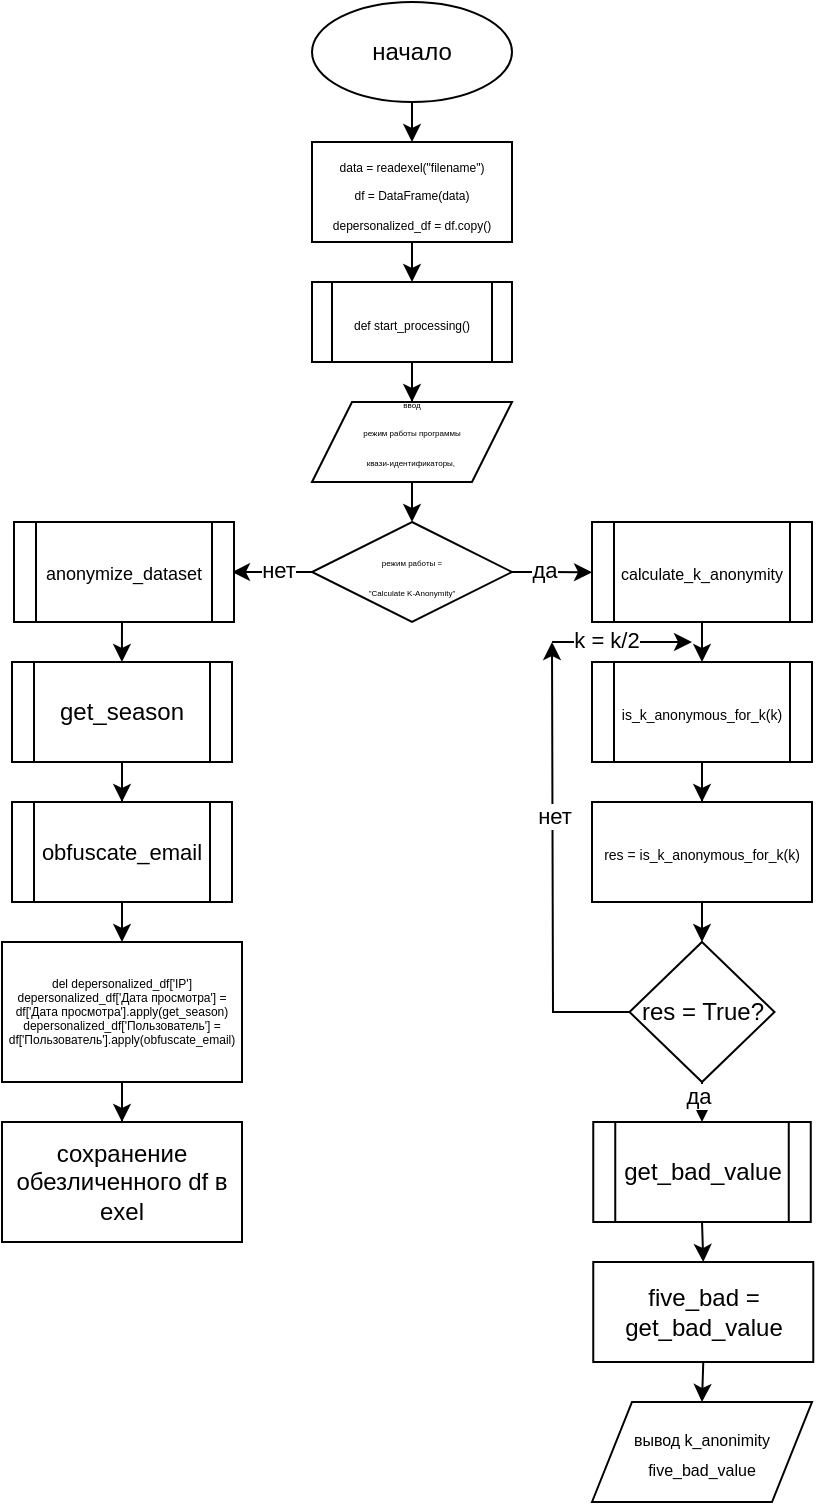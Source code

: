 <mxfile version="22.0.6" type="device">
  <diagram id="C5RBs43oDa-KdzZeNtuy" name="Page-1">
    <mxGraphModel dx="1042" dy="587" grid="1" gridSize="10" guides="1" tooltips="1" connect="1" arrows="1" fold="1" page="1" pageScale="1" pageWidth="827" pageHeight="1169" math="0" shadow="0">
      <root>
        <mxCell id="WIyWlLk6GJQsqaUBKTNV-0" />
        <mxCell id="WIyWlLk6GJQsqaUBKTNV-1" parent="WIyWlLk6GJQsqaUBKTNV-0" />
        <mxCell id="qRvvch7rWBQE1HqDb9X6-6" value="" style="edgeStyle=orthogonalEdgeStyle;rounded=0;orthogonalLoop=1;jettySize=auto;html=1;" parent="WIyWlLk6GJQsqaUBKTNV-1" source="qRvvch7rWBQE1HqDb9X6-0" edge="1">
          <mxGeometry relative="1" as="geometry">
            <mxPoint x="430" y="130" as="targetPoint" />
          </mxGeometry>
        </mxCell>
        <mxCell id="qRvvch7rWBQE1HqDb9X6-0" value="начало" style="ellipse;whiteSpace=wrap;html=1;" parent="WIyWlLk6GJQsqaUBKTNV-1" vertex="1">
          <mxGeometry x="380" y="60" width="100" height="50" as="geometry" />
        </mxCell>
        <mxCell id="qRvvch7rWBQE1HqDb9X6-8" value="&lt;span style=&quot;font-size: 6px;&quot;&gt;data = readexel(&quot;filename&quot;)&lt;br&gt;df = DataFrame(data)&lt;br&gt;depersonalized_df = df.copy()&lt;br&gt;&lt;/span&gt;" style="whiteSpace=wrap;html=1;" parent="WIyWlLk6GJQsqaUBKTNV-1" vertex="1">
          <mxGeometry x="380" y="130" width="100" height="50" as="geometry" />
        </mxCell>
        <mxCell id="qRvvch7rWBQE1HqDb9X6-18" style="edgeStyle=orthogonalEdgeStyle;rounded=0;orthogonalLoop=1;jettySize=auto;html=1;" parent="WIyWlLk6GJQsqaUBKTNV-1" edge="1">
          <mxGeometry relative="1" as="geometry">
            <mxPoint x="430" y="200" as="targetPoint" />
            <mxPoint x="430" y="180" as="sourcePoint" />
          </mxGeometry>
        </mxCell>
        <mxCell id="qRvvch7rWBQE1HqDb9X6-12" value="&lt;font style=&quot;&quot;&gt;&lt;font style=&quot;font-size: 4px;&quot;&gt;ввод&lt;/font&gt;&lt;br&gt;&lt;/font&gt;&lt;font style=&quot;font-size: 4px;&quot;&gt;&lt;font style=&quot;font-size: 4px;&quot;&gt;режим работы программы&lt;br&gt;квази-идентификаторы,&amp;nbsp;&lt;br&gt;&lt;/font&gt;&lt;br&gt;&lt;/font&gt;" style="text;html=1;strokeColor=none;fillColor=none;align=center;verticalAlign=middle;whiteSpace=wrap;rounded=0;" parent="WIyWlLk6GJQsqaUBKTNV-1" vertex="1">
          <mxGeometry x="400" y="267.5" width="60" height="25" as="geometry" />
        </mxCell>
        <mxCell id="qRvvch7rWBQE1HqDb9X6-21" style="edgeStyle=orthogonalEdgeStyle;rounded=0;orthogonalLoop=1;jettySize=auto;html=1;exitX=0.5;exitY=1;exitDx=0;exitDy=0;" parent="WIyWlLk6GJQsqaUBKTNV-1" source="qRvvch7rWBQE1HqDb9X6-19" target="qRvvch7rWBQE1HqDb9X6-22" edge="1">
          <mxGeometry relative="1" as="geometry">
            <mxPoint x="429.895" y="260" as="targetPoint" />
          </mxGeometry>
        </mxCell>
        <mxCell id="qRvvch7rWBQE1HqDb9X6-19" value="" style="shape=process;whiteSpace=wrap;html=1;backgroundOutline=1;" parent="WIyWlLk6GJQsqaUBKTNV-1" vertex="1">
          <mxGeometry x="380" y="200" width="100" height="40" as="geometry" />
        </mxCell>
        <mxCell id="qRvvch7rWBQE1HqDb9X6-20" value="&lt;font style=&quot;font-size: 6px;&quot;&gt;def&amp;nbsp;start_processing()&lt;/font&gt;" style="text;html=1;strokeColor=none;fillColor=none;align=center;verticalAlign=middle;whiteSpace=wrap;rounded=0;" parent="WIyWlLk6GJQsqaUBKTNV-1" vertex="1">
          <mxGeometry x="400" y="205" width="60" height="30" as="geometry" />
        </mxCell>
        <mxCell id="qRvvch7rWBQE1HqDb9X6-30" style="edgeStyle=orthogonalEdgeStyle;rounded=0;orthogonalLoop=1;jettySize=auto;html=1;exitX=0.5;exitY=1;exitDx=0;exitDy=0;entryX=0.5;entryY=0;entryDx=0;entryDy=0;" parent="WIyWlLk6GJQsqaUBKTNV-1" source="qRvvch7rWBQE1HqDb9X6-22" target="qRvvch7rWBQE1HqDb9X6-24" edge="1">
          <mxGeometry relative="1" as="geometry" />
        </mxCell>
        <mxCell id="qRvvch7rWBQE1HqDb9X6-22" value="" style="shape=parallelogram;perimeter=parallelogramPerimeter;whiteSpace=wrap;html=1;fixedSize=1;strokeWidth=1;fillColor=none;" parent="WIyWlLk6GJQsqaUBKTNV-1" vertex="1">
          <mxGeometry x="380" y="260" width="100" height="40" as="geometry" />
        </mxCell>
        <mxCell id="qRvvch7rWBQE1HqDb9X6-33" style="edgeStyle=orthogonalEdgeStyle;rounded=0;orthogonalLoop=1;jettySize=auto;html=1;exitX=1;exitY=0.5;exitDx=0;exitDy=0;" parent="WIyWlLk6GJQsqaUBKTNV-1" source="qRvvch7rWBQE1HqDb9X6-24" edge="1">
          <mxGeometry relative="1" as="geometry">
            <mxPoint x="520" y="345.133" as="targetPoint" />
          </mxGeometry>
        </mxCell>
        <mxCell id="qRvvch7rWBQE1HqDb9X6-34" value="да" style="edgeLabel;html=1;align=center;verticalAlign=middle;resizable=0;points=[];" parent="qRvvch7rWBQE1HqDb9X6-33" vertex="1" connectable="0">
          <mxGeometry x="-0.213" y="1" relative="1" as="geometry">
            <mxPoint as="offset" />
          </mxGeometry>
        </mxCell>
        <mxCell id="HE1zx7FEbfYDqOnXOn9r-27" style="edgeStyle=orthogonalEdgeStyle;rounded=0;orthogonalLoop=1;jettySize=auto;html=1;exitX=0;exitY=0.5;exitDx=0;exitDy=0;" edge="1" parent="WIyWlLk6GJQsqaUBKTNV-1" source="qRvvch7rWBQE1HqDb9X6-24">
          <mxGeometry relative="1" as="geometry">
            <mxPoint x="340" y="345.056" as="targetPoint" />
          </mxGeometry>
        </mxCell>
        <mxCell id="HE1zx7FEbfYDqOnXOn9r-29" value="нет" style="edgeLabel;html=1;align=center;verticalAlign=middle;resizable=0;points=[];" vertex="1" connectable="0" parent="HE1zx7FEbfYDqOnXOn9r-27">
          <mxGeometry x="-0.128" y="-1" relative="1" as="geometry">
            <mxPoint as="offset" />
          </mxGeometry>
        </mxCell>
        <mxCell id="qRvvch7rWBQE1HqDb9X6-24" value="" style="rhombus;whiteSpace=wrap;html=1;" parent="WIyWlLk6GJQsqaUBKTNV-1" vertex="1">
          <mxGeometry x="380" y="320" width="100" height="50" as="geometry" />
        </mxCell>
        <mxCell id="qRvvch7rWBQE1HqDb9X6-32" value="&lt;font style=&quot;font-size: 4px;&quot;&gt;режим работы = &quot;Calculate K-Anonymity&quot;&lt;/font&gt;" style="text;html=1;strokeColor=none;fillColor=none;align=center;verticalAlign=middle;whiteSpace=wrap;rounded=0;" parent="WIyWlLk6GJQsqaUBKTNV-1" vertex="1">
          <mxGeometry x="405" y="335" width="50" height="20" as="geometry" />
        </mxCell>
        <mxCell id="HE1zx7FEbfYDqOnXOn9r-2" value="" style="edgeStyle=orthogonalEdgeStyle;rounded=0;orthogonalLoop=1;jettySize=auto;html=1;" edge="1" parent="WIyWlLk6GJQsqaUBKTNV-1" source="HE1zx7FEbfYDqOnXOn9r-0" target="HE1zx7FEbfYDqOnXOn9r-1">
          <mxGeometry relative="1" as="geometry">
            <Array as="points">
              <mxPoint x="575" y="380" />
              <mxPoint x="575" y="380" />
            </Array>
          </mxGeometry>
        </mxCell>
        <mxCell id="HE1zx7FEbfYDqOnXOn9r-0" value="&lt;font style=&quot;font-size: 8px;&quot;&gt;calculate_k_anonymity&lt;/font&gt;" style="shape=process;whiteSpace=wrap;html=1;backgroundOutline=1;" vertex="1" parent="WIyWlLk6GJQsqaUBKTNV-1">
          <mxGeometry x="520" y="320" width="110" height="50" as="geometry" />
        </mxCell>
        <mxCell id="HE1zx7FEbfYDqOnXOn9r-4" value="" style="edgeStyle=orthogonalEdgeStyle;rounded=0;orthogonalLoop=1;jettySize=auto;html=1;" edge="1" parent="WIyWlLk6GJQsqaUBKTNV-1" source="HE1zx7FEbfYDqOnXOn9r-1" target="HE1zx7FEbfYDqOnXOn9r-3">
          <mxGeometry relative="1" as="geometry" />
        </mxCell>
        <mxCell id="HE1zx7FEbfYDqOnXOn9r-1" value="&lt;font style=&quot;font-size: 7px;&quot;&gt;is_k_anonymous_for_k(k)&lt;/font&gt;" style="shape=process;whiteSpace=wrap;html=1;backgroundOutline=1;" vertex="1" parent="WIyWlLk6GJQsqaUBKTNV-1">
          <mxGeometry x="520" y="390" width="110" height="50" as="geometry" />
        </mxCell>
        <mxCell id="HE1zx7FEbfYDqOnXOn9r-7" value="" style="edgeStyle=orthogonalEdgeStyle;rounded=0;orthogonalLoop=1;jettySize=auto;html=1;" edge="1" parent="WIyWlLk6GJQsqaUBKTNV-1" source="HE1zx7FEbfYDqOnXOn9r-3" target="HE1zx7FEbfYDqOnXOn9r-6">
          <mxGeometry relative="1" as="geometry" />
        </mxCell>
        <mxCell id="HE1zx7FEbfYDqOnXOn9r-3" value="&lt;font style=&quot;font-size: 7px;&quot;&gt;res =&amp;nbsp;is_k_anonymous_for_k(k)&lt;/font&gt;" style="whiteSpace=wrap;html=1;" vertex="1" parent="WIyWlLk6GJQsqaUBKTNV-1">
          <mxGeometry x="520" y="460" width="110" height="50" as="geometry" />
        </mxCell>
        <mxCell id="HE1zx7FEbfYDqOnXOn9r-14" style="edgeStyle=orthogonalEdgeStyle;rounded=0;orthogonalLoop=1;jettySize=auto;html=1;exitX=0.5;exitY=1;exitDx=0;exitDy=0;entryX=0.5;entryY=0;entryDx=0;entryDy=0;" edge="1" parent="WIyWlLk6GJQsqaUBKTNV-1" source="HE1zx7FEbfYDqOnXOn9r-6" target="HE1zx7FEbfYDqOnXOn9r-13">
          <mxGeometry relative="1" as="geometry">
            <mxPoint x="574.952" y="620" as="targetPoint" />
          </mxGeometry>
        </mxCell>
        <mxCell id="HE1zx7FEbfYDqOnXOn9r-22" value="да" style="edgeLabel;html=1;align=center;verticalAlign=middle;resizable=0;points=[];" vertex="1" connectable="0" parent="HE1zx7FEbfYDqOnXOn9r-14">
          <mxGeometry x="-0.281" y="-2" relative="1" as="geometry">
            <mxPoint as="offset" />
          </mxGeometry>
        </mxCell>
        <mxCell id="HE1zx7FEbfYDqOnXOn9r-23" style="edgeStyle=orthogonalEdgeStyle;rounded=0;orthogonalLoop=1;jettySize=auto;html=1;exitX=0;exitY=0.5;exitDx=0;exitDy=0;" edge="1" parent="WIyWlLk6GJQsqaUBKTNV-1" source="HE1zx7FEbfYDqOnXOn9r-6">
          <mxGeometry relative="1" as="geometry">
            <mxPoint x="500" y="380" as="targetPoint" />
          </mxGeometry>
        </mxCell>
        <mxCell id="HE1zx7FEbfYDqOnXOn9r-25" value="нет" style="edgeLabel;html=1;align=center;verticalAlign=middle;resizable=0;points=[];" vertex="1" connectable="0" parent="HE1zx7FEbfYDqOnXOn9r-23">
          <mxGeometry x="0.224" y="-1" relative="1" as="geometry">
            <mxPoint as="offset" />
          </mxGeometry>
        </mxCell>
        <mxCell id="HE1zx7FEbfYDqOnXOn9r-6" value="res = True?" style="rhombus;whiteSpace=wrap;html=1;" vertex="1" parent="WIyWlLk6GJQsqaUBKTNV-1">
          <mxGeometry x="538.75" y="530" width="72.5" height="70" as="geometry" />
        </mxCell>
        <mxCell id="HE1zx7FEbfYDqOnXOn9r-18" style="edgeStyle=orthogonalEdgeStyle;rounded=0;orthogonalLoop=1;jettySize=auto;html=1;exitX=0.5;exitY=1;exitDx=0;exitDy=0;entryX=0.5;entryY=0;entryDx=0;entryDy=0;" edge="1" parent="WIyWlLk6GJQsqaUBKTNV-1" source="HE1zx7FEbfYDqOnXOn9r-13" target="HE1zx7FEbfYDqOnXOn9r-15">
          <mxGeometry relative="1" as="geometry" />
        </mxCell>
        <mxCell id="HE1zx7FEbfYDqOnXOn9r-13" value="get_bad_value" style="shape=process;whiteSpace=wrap;html=1;backgroundOutline=1;" vertex="1" parent="WIyWlLk6GJQsqaUBKTNV-1">
          <mxGeometry x="520.63" y="620" width="108.75" height="50" as="geometry" />
        </mxCell>
        <mxCell id="HE1zx7FEbfYDqOnXOn9r-21" style="edgeStyle=orthogonalEdgeStyle;rounded=0;orthogonalLoop=1;jettySize=auto;html=1;exitX=0.5;exitY=1;exitDx=0;exitDy=0;entryX=0.5;entryY=0;entryDx=0;entryDy=0;" edge="1" parent="WIyWlLk6GJQsqaUBKTNV-1" source="HE1zx7FEbfYDqOnXOn9r-15" target="HE1zx7FEbfYDqOnXOn9r-19">
          <mxGeometry relative="1" as="geometry" />
        </mxCell>
        <mxCell id="HE1zx7FEbfYDqOnXOn9r-15" value="five_bad = get_bad_value" style="whiteSpace=wrap;html=1;" vertex="1" parent="WIyWlLk6GJQsqaUBKTNV-1">
          <mxGeometry x="520.63" y="690" width="110.01" height="50" as="geometry" />
        </mxCell>
        <mxCell id="HE1zx7FEbfYDqOnXOn9r-19" value="&lt;font style=&quot;font-size: 8px;&quot;&gt;вывод k_anonimity&lt;br&gt;five_bad_value&lt;/font&gt;" style="shape=parallelogram;perimeter=parallelogramPerimeter;whiteSpace=wrap;html=1;fixedSize=1;" vertex="1" parent="WIyWlLk6GJQsqaUBKTNV-1">
          <mxGeometry x="520" y="760" width="110" height="50" as="geometry" />
        </mxCell>
        <mxCell id="HE1zx7FEbfYDqOnXOn9r-24" value="" style="endArrow=classic;html=1;rounded=0;" edge="1" parent="WIyWlLk6GJQsqaUBKTNV-1">
          <mxGeometry width="50" height="50" relative="1" as="geometry">
            <mxPoint x="500" y="380" as="sourcePoint" />
            <mxPoint x="570" y="380" as="targetPoint" />
          </mxGeometry>
        </mxCell>
        <mxCell id="HE1zx7FEbfYDqOnXOn9r-26" value="k = k/2" style="edgeLabel;html=1;align=center;verticalAlign=middle;resizable=0;points=[];" vertex="1" connectable="0" parent="HE1zx7FEbfYDqOnXOn9r-24">
          <mxGeometry x="-0.238" y="1" relative="1" as="geometry">
            <mxPoint as="offset" />
          </mxGeometry>
        </mxCell>
        <mxCell id="HE1zx7FEbfYDqOnXOn9r-30" style="edgeStyle=orthogonalEdgeStyle;rounded=0;orthogonalLoop=1;jettySize=auto;html=1;exitX=0.5;exitY=1;exitDx=0;exitDy=0;" edge="1" parent="WIyWlLk6GJQsqaUBKTNV-1" source="HE1zx7FEbfYDqOnXOn9r-28">
          <mxGeometry relative="1" as="geometry">
            <mxPoint x="284.952" y="390" as="targetPoint" />
          </mxGeometry>
        </mxCell>
        <mxCell id="HE1zx7FEbfYDqOnXOn9r-28" value="&lt;font style=&quot;font-size: 9px;&quot;&gt;anonymize_dataset&lt;/font&gt;" style="shape=process;whiteSpace=wrap;html=1;backgroundOutline=1;" vertex="1" parent="WIyWlLk6GJQsqaUBKTNV-1">
          <mxGeometry x="231" y="320" width="110" height="50" as="geometry" />
        </mxCell>
        <mxCell id="HE1zx7FEbfYDqOnXOn9r-33" value="" style="edgeStyle=orthogonalEdgeStyle;rounded=0;orthogonalLoop=1;jettySize=auto;html=1;" edge="1" parent="WIyWlLk6GJQsqaUBKTNV-1" source="HE1zx7FEbfYDqOnXOn9r-31" target="HE1zx7FEbfYDqOnXOn9r-32">
          <mxGeometry relative="1" as="geometry" />
        </mxCell>
        <mxCell id="HE1zx7FEbfYDqOnXOn9r-31" value="get_season" style="shape=process;whiteSpace=wrap;html=1;backgroundOutline=1;" vertex="1" parent="WIyWlLk6GJQsqaUBKTNV-1">
          <mxGeometry x="230" y="390" width="110" height="50" as="geometry" />
        </mxCell>
        <mxCell id="HE1zx7FEbfYDqOnXOn9r-35" value="" style="edgeStyle=orthogonalEdgeStyle;rounded=0;orthogonalLoop=1;jettySize=auto;html=1;" edge="1" parent="WIyWlLk6GJQsqaUBKTNV-1" source="HE1zx7FEbfYDqOnXOn9r-32">
          <mxGeometry relative="1" as="geometry">
            <mxPoint x="285.0" y="530" as="targetPoint" />
          </mxGeometry>
        </mxCell>
        <mxCell id="HE1zx7FEbfYDqOnXOn9r-32" value="&lt;font style=&quot;font-size: 11px;&quot;&gt;obfuscate_email&lt;/font&gt;" style="shape=process;whiteSpace=wrap;html=1;backgroundOutline=1;" vertex="1" parent="WIyWlLk6GJQsqaUBKTNV-1">
          <mxGeometry x="230" y="460" width="110" height="50" as="geometry" />
        </mxCell>
        <mxCell id="HE1zx7FEbfYDqOnXOn9r-40" value="" style="edgeStyle=orthogonalEdgeStyle;rounded=0;orthogonalLoop=1;jettySize=auto;html=1;" edge="1" parent="WIyWlLk6GJQsqaUBKTNV-1" source="HE1zx7FEbfYDqOnXOn9r-38" target="HE1zx7FEbfYDqOnXOn9r-39">
          <mxGeometry relative="1" as="geometry" />
        </mxCell>
        <mxCell id="HE1zx7FEbfYDqOnXOn9r-38" value="&lt;div style=&quot;font-size: 6px;&quot;&gt;&lt;font style=&quot;font-size: 6px;&quot;&gt;del depersonalized_df[&#39;IP&#39;]&lt;/font&gt;&lt;/div&gt;&lt;div style=&quot;font-size: 6px;&quot;&gt;&lt;font style=&quot;font-size: 6px;&quot;&gt;&lt;font style=&quot;font-size: 6px;&quot;&gt;depersonalized_df&lt;/font&gt;&lt;font style=&quot;font-size: 6px;&quot;&gt;[&#39;&lt;/font&gt;&lt;font style=&quot;font-size: 6px;&quot;&gt;Дата &lt;/font&gt;&lt;font style=&quot;font-size: 6px;&quot;&gt;просмотра&#39;] = df[&#39;Дата просмотра&#39;].apply(get_season)&lt;br&gt;&lt;/font&gt;&lt;/font&gt;&lt;/div&gt;&lt;div style=&quot;font-size: 6px;&quot;&gt;&lt;font style=&quot;font-size: 6px;&quot;&gt;depersonalized_df[&#39;Пользователь&#39;] = df[&#39;Пользователь&#39;].apply(obfuscate_email)&lt;/font&gt;&lt;br&gt;&lt;/div&gt;" style="whiteSpace=wrap;html=1;" vertex="1" parent="WIyWlLk6GJQsqaUBKTNV-1">
          <mxGeometry x="225" y="530" width="120" height="70" as="geometry" />
        </mxCell>
        <mxCell id="HE1zx7FEbfYDqOnXOn9r-39" value="сохранение обезличенного df в exel" style="whiteSpace=wrap;html=1;" vertex="1" parent="WIyWlLk6GJQsqaUBKTNV-1">
          <mxGeometry x="225" y="620" width="120" height="60" as="geometry" />
        </mxCell>
      </root>
    </mxGraphModel>
  </diagram>
</mxfile>
